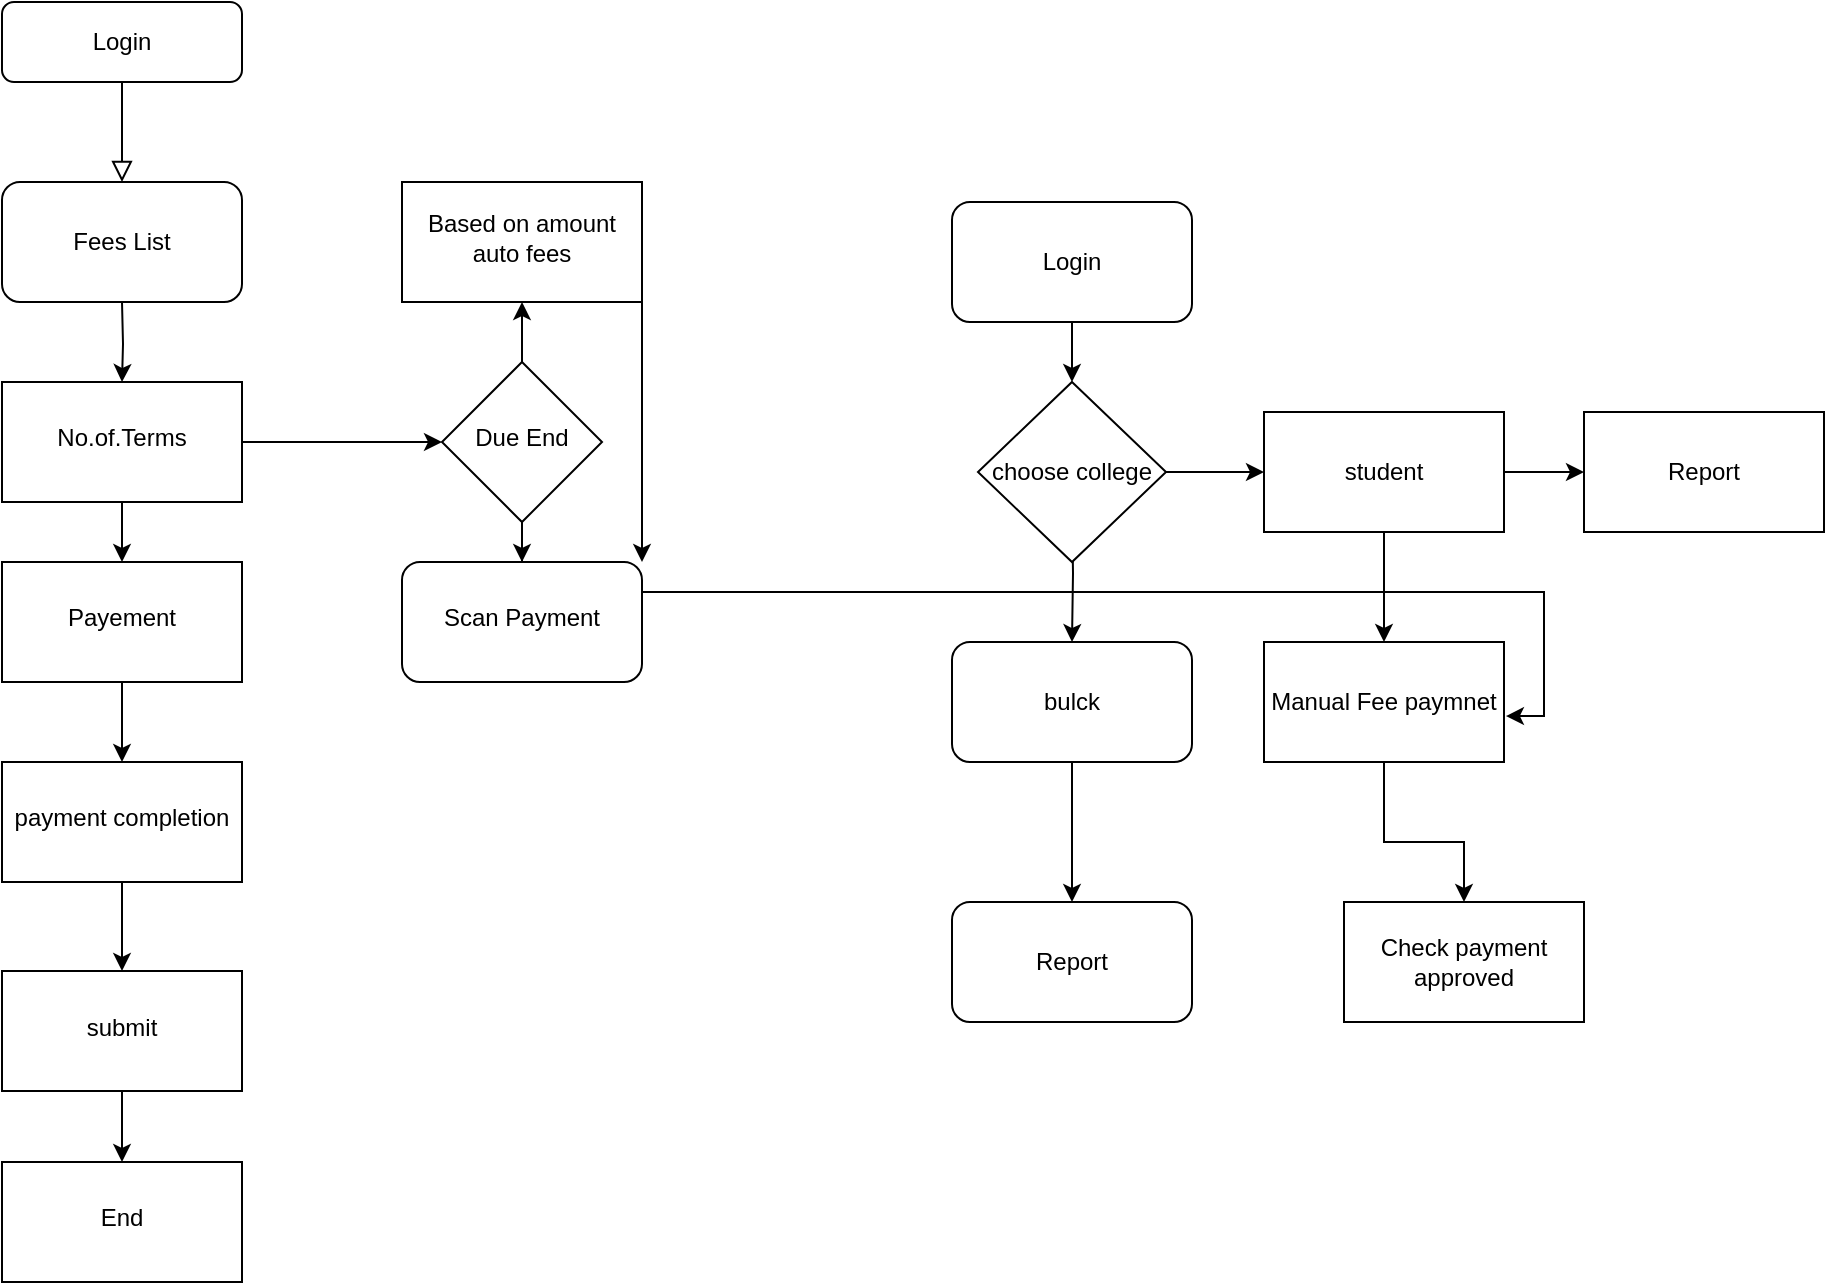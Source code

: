 <mxfile version="24.7.16">
  <diagram id="C5RBs43oDa-KdzZeNtuy" name="Page-1">
    <mxGraphModel dx="1434" dy="820" grid="1" gridSize="10" guides="1" tooltips="1" connect="1" arrows="1" fold="1" page="1" pageScale="1" pageWidth="1169" pageHeight="1654" math="0" shadow="0">
      <root>
        <mxCell id="WIyWlLk6GJQsqaUBKTNV-0" />
        <mxCell id="WIyWlLk6GJQsqaUBKTNV-1" parent="WIyWlLk6GJQsqaUBKTNV-0" />
        <mxCell id="WIyWlLk6GJQsqaUBKTNV-2" value="" style="rounded=0;html=1;jettySize=auto;orthogonalLoop=1;fontSize=11;endArrow=block;endFill=0;endSize=8;strokeWidth=1;shadow=0;labelBackgroundColor=none;edgeStyle=orthogonalEdgeStyle;" parent="WIyWlLk6GJQsqaUBKTNV-1" source="WIyWlLk6GJQsqaUBKTNV-3" edge="1">
          <mxGeometry relative="1" as="geometry">
            <mxPoint x="170" y="170" as="targetPoint" />
          </mxGeometry>
        </mxCell>
        <mxCell id="WIyWlLk6GJQsqaUBKTNV-3" value="Login" style="rounded=1;whiteSpace=wrap;html=1;fontSize=12;glass=0;strokeWidth=1;shadow=0;" parent="WIyWlLk6GJQsqaUBKTNV-1" vertex="1">
          <mxGeometry x="110" y="80" width="120" height="40" as="geometry" />
        </mxCell>
        <mxCell id="upbcWurZrP7KiI8Nadkp-1" value="" style="edgeStyle=orthogonalEdgeStyle;rounded=0;orthogonalLoop=1;jettySize=auto;html=1;" edge="1" parent="WIyWlLk6GJQsqaUBKTNV-1" target="upbcWurZrP7KiI8Nadkp-0">
          <mxGeometry relative="1" as="geometry">
            <mxPoint x="170" y="230" as="sourcePoint" />
          </mxGeometry>
        </mxCell>
        <mxCell id="upbcWurZrP7KiI8Nadkp-3" value="" style="edgeStyle=orthogonalEdgeStyle;rounded=0;orthogonalLoop=1;jettySize=auto;html=1;" edge="1" parent="WIyWlLk6GJQsqaUBKTNV-1" source="upbcWurZrP7KiI8Nadkp-0" target="upbcWurZrP7KiI8Nadkp-2">
          <mxGeometry relative="1" as="geometry" />
        </mxCell>
        <mxCell id="upbcWurZrP7KiI8Nadkp-31" value="" style="edgeStyle=orthogonalEdgeStyle;rounded=0;orthogonalLoop=1;jettySize=auto;html=1;" edge="1" parent="WIyWlLk6GJQsqaUBKTNV-1" source="upbcWurZrP7KiI8Nadkp-0" target="upbcWurZrP7KiI8Nadkp-30">
          <mxGeometry relative="1" as="geometry" />
        </mxCell>
        <mxCell id="upbcWurZrP7KiI8Nadkp-0" value="No.of.Terms" style="whiteSpace=wrap;html=1;shadow=0;strokeWidth=1;spacing=6;spacingTop=-4;" vertex="1" parent="WIyWlLk6GJQsqaUBKTNV-1">
          <mxGeometry x="110" y="270" width="120" height="60" as="geometry" />
        </mxCell>
        <mxCell id="upbcWurZrP7KiI8Nadkp-5" value="" style="edgeStyle=orthogonalEdgeStyle;rounded=0;orthogonalLoop=1;jettySize=auto;html=1;" edge="1" parent="WIyWlLk6GJQsqaUBKTNV-1" source="upbcWurZrP7KiI8Nadkp-2" target="upbcWurZrP7KiI8Nadkp-4">
          <mxGeometry relative="1" as="geometry" />
        </mxCell>
        <mxCell id="upbcWurZrP7KiI8Nadkp-2" value="Payement" style="whiteSpace=wrap;html=1;shadow=0;strokeWidth=1;spacing=6;spacingTop=-4;" vertex="1" parent="WIyWlLk6GJQsqaUBKTNV-1">
          <mxGeometry x="110" y="360" width="120" height="60" as="geometry" />
        </mxCell>
        <mxCell id="upbcWurZrP7KiI8Nadkp-7" value="" style="edgeStyle=orthogonalEdgeStyle;rounded=0;orthogonalLoop=1;jettySize=auto;html=1;" edge="1" parent="WIyWlLk6GJQsqaUBKTNV-1" source="upbcWurZrP7KiI8Nadkp-4" target="upbcWurZrP7KiI8Nadkp-6">
          <mxGeometry relative="1" as="geometry" />
        </mxCell>
        <mxCell id="upbcWurZrP7KiI8Nadkp-4" value="payment completion" style="whiteSpace=wrap;html=1;shadow=0;strokeWidth=1;spacing=6;spacingTop=-4;" vertex="1" parent="WIyWlLk6GJQsqaUBKTNV-1">
          <mxGeometry x="110" y="460" width="120" height="60" as="geometry" />
        </mxCell>
        <mxCell id="upbcWurZrP7KiI8Nadkp-9" value="" style="edgeStyle=orthogonalEdgeStyle;rounded=0;orthogonalLoop=1;jettySize=auto;html=1;" edge="1" parent="WIyWlLk6GJQsqaUBKTNV-1" source="upbcWurZrP7KiI8Nadkp-6" target="upbcWurZrP7KiI8Nadkp-8">
          <mxGeometry relative="1" as="geometry" />
        </mxCell>
        <mxCell id="upbcWurZrP7KiI8Nadkp-6" value="submit" style="whiteSpace=wrap;html=1;shadow=0;strokeWidth=1;spacing=6;spacingTop=-4;" vertex="1" parent="WIyWlLk6GJQsqaUBKTNV-1">
          <mxGeometry x="110" y="564.5" width="120" height="60" as="geometry" />
        </mxCell>
        <mxCell id="upbcWurZrP7KiI8Nadkp-8" value="End" style="whiteSpace=wrap;html=1;shadow=0;strokeWidth=1;spacing=6;spacingTop=-4;" vertex="1" parent="WIyWlLk6GJQsqaUBKTNV-1">
          <mxGeometry x="110" y="660" width="120" height="60" as="geometry" />
        </mxCell>
        <mxCell id="upbcWurZrP7KiI8Nadkp-10" value="Fees List" style="rounded=1;whiteSpace=wrap;html=1;" vertex="1" parent="WIyWlLk6GJQsqaUBKTNV-1">
          <mxGeometry x="110" y="170" width="120" height="60" as="geometry" />
        </mxCell>
        <mxCell id="upbcWurZrP7KiI8Nadkp-14" value="" style="edgeStyle=orthogonalEdgeStyle;rounded=0;orthogonalLoop=1;jettySize=auto;html=1;" edge="1" parent="WIyWlLk6GJQsqaUBKTNV-1" source="upbcWurZrP7KiI8Nadkp-11">
          <mxGeometry relative="1" as="geometry">
            <mxPoint x="645" y="270" as="targetPoint" />
          </mxGeometry>
        </mxCell>
        <mxCell id="upbcWurZrP7KiI8Nadkp-11" value="Login" style="rounded=1;whiteSpace=wrap;html=1;" vertex="1" parent="WIyWlLk6GJQsqaUBKTNV-1">
          <mxGeometry x="585" y="180" width="120" height="60" as="geometry" />
        </mxCell>
        <mxCell id="upbcWurZrP7KiI8Nadkp-16" value="" style="edgeStyle=orthogonalEdgeStyle;rounded=0;orthogonalLoop=1;jettySize=auto;html=1;" edge="1" parent="WIyWlLk6GJQsqaUBKTNV-1" target="upbcWurZrP7KiI8Nadkp-15">
          <mxGeometry relative="1" as="geometry">
            <mxPoint x="645" y="330" as="sourcePoint" />
          </mxGeometry>
        </mxCell>
        <mxCell id="upbcWurZrP7KiI8Nadkp-25" value="" style="edgeStyle=orthogonalEdgeStyle;rounded=0;orthogonalLoop=1;jettySize=auto;html=1;" edge="1" parent="WIyWlLk6GJQsqaUBKTNV-1" source="upbcWurZrP7KiI8Nadkp-15" target="upbcWurZrP7KiI8Nadkp-24">
          <mxGeometry relative="1" as="geometry" />
        </mxCell>
        <mxCell id="upbcWurZrP7KiI8Nadkp-15" value="bulck" style="whiteSpace=wrap;html=1;rounded=1;" vertex="1" parent="WIyWlLk6GJQsqaUBKTNV-1">
          <mxGeometry x="585" y="400" width="120" height="60" as="geometry" />
        </mxCell>
        <mxCell id="upbcWurZrP7KiI8Nadkp-21" value="" style="edgeStyle=orthogonalEdgeStyle;rounded=0;orthogonalLoop=1;jettySize=auto;html=1;" edge="1" parent="WIyWlLk6GJQsqaUBKTNV-1" source="upbcWurZrP7KiI8Nadkp-19" target="upbcWurZrP7KiI8Nadkp-20">
          <mxGeometry relative="1" as="geometry" />
        </mxCell>
        <mxCell id="upbcWurZrP7KiI8Nadkp-19" value="choose college" style="rhombus;whiteSpace=wrap;html=1;" vertex="1" parent="WIyWlLk6GJQsqaUBKTNV-1">
          <mxGeometry x="598" y="270" width="94" height="90" as="geometry" />
        </mxCell>
        <mxCell id="upbcWurZrP7KiI8Nadkp-23" value="" style="edgeStyle=orthogonalEdgeStyle;rounded=0;orthogonalLoop=1;jettySize=auto;html=1;" edge="1" parent="WIyWlLk6GJQsqaUBKTNV-1" source="upbcWurZrP7KiI8Nadkp-20" target="upbcWurZrP7KiI8Nadkp-22">
          <mxGeometry relative="1" as="geometry" />
        </mxCell>
        <mxCell id="upbcWurZrP7KiI8Nadkp-27" value="" style="edgeStyle=orthogonalEdgeStyle;rounded=0;orthogonalLoop=1;jettySize=auto;html=1;" edge="1" parent="WIyWlLk6GJQsqaUBKTNV-1" source="upbcWurZrP7KiI8Nadkp-20" target="upbcWurZrP7KiI8Nadkp-26">
          <mxGeometry relative="1" as="geometry" />
        </mxCell>
        <mxCell id="upbcWurZrP7KiI8Nadkp-20" value="student" style="whiteSpace=wrap;html=1;" vertex="1" parent="WIyWlLk6GJQsqaUBKTNV-1">
          <mxGeometry x="741" y="285" width="120" height="60" as="geometry" />
        </mxCell>
        <mxCell id="upbcWurZrP7KiI8Nadkp-22" value="Report" style="whiteSpace=wrap;html=1;" vertex="1" parent="WIyWlLk6GJQsqaUBKTNV-1">
          <mxGeometry x="901" y="285" width="120" height="60" as="geometry" />
        </mxCell>
        <mxCell id="upbcWurZrP7KiI8Nadkp-24" value="Report" style="whiteSpace=wrap;html=1;rounded=1;" vertex="1" parent="WIyWlLk6GJQsqaUBKTNV-1">
          <mxGeometry x="585" y="530" width="120" height="60" as="geometry" />
        </mxCell>
        <mxCell id="upbcWurZrP7KiI8Nadkp-29" value="" style="edgeStyle=orthogonalEdgeStyle;rounded=0;orthogonalLoop=1;jettySize=auto;html=1;" edge="1" parent="WIyWlLk6GJQsqaUBKTNV-1" source="upbcWurZrP7KiI8Nadkp-26" target="upbcWurZrP7KiI8Nadkp-28">
          <mxGeometry relative="1" as="geometry">
            <Array as="points">
              <mxPoint x="801" y="500" />
              <mxPoint x="841" y="500" />
            </Array>
          </mxGeometry>
        </mxCell>
        <mxCell id="upbcWurZrP7KiI8Nadkp-26" value="Manual Fee paymnet" style="whiteSpace=wrap;html=1;" vertex="1" parent="WIyWlLk6GJQsqaUBKTNV-1">
          <mxGeometry x="741" y="400" width="120" height="60" as="geometry" />
        </mxCell>
        <mxCell id="upbcWurZrP7KiI8Nadkp-28" value="Check payment approved" style="whiteSpace=wrap;html=1;" vertex="1" parent="WIyWlLk6GJQsqaUBKTNV-1">
          <mxGeometry x="781" y="530" width="120" height="60" as="geometry" />
        </mxCell>
        <mxCell id="upbcWurZrP7KiI8Nadkp-33" value="" style="edgeStyle=orthogonalEdgeStyle;rounded=0;orthogonalLoop=1;jettySize=auto;html=1;" edge="1" parent="WIyWlLk6GJQsqaUBKTNV-1" source="upbcWurZrP7KiI8Nadkp-30" target="upbcWurZrP7KiI8Nadkp-32">
          <mxGeometry relative="1" as="geometry" />
        </mxCell>
        <mxCell id="upbcWurZrP7KiI8Nadkp-35" value="" style="edgeStyle=orthogonalEdgeStyle;rounded=0;orthogonalLoop=1;jettySize=auto;html=1;" edge="1" parent="WIyWlLk6GJQsqaUBKTNV-1" source="upbcWurZrP7KiI8Nadkp-30" target="upbcWurZrP7KiI8Nadkp-34">
          <mxGeometry relative="1" as="geometry" />
        </mxCell>
        <mxCell id="upbcWurZrP7KiI8Nadkp-30" value="Due End" style="rhombus;whiteSpace=wrap;html=1;shadow=0;strokeWidth=1;spacing=6;spacingTop=-4;" vertex="1" parent="WIyWlLk6GJQsqaUBKTNV-1">
          <mxGeometry x="330" y="260" width="80" height="80" as="geometry" />
        </mxCell>
        <mxCell id="upbcWurZrP7KiI8Nadkp-32" value="Scan Payment" style="rounded=1;whiteSpace=wrap;html=1;shadow=0;strokeWidth=1;spacing=6;spacingTop=-4;" vertex="1" parent="WIyWlLk6GJQsqaUBKTNV-1">
          <mxGeometry x="310" y="360" width="120" height="60" as="geometry" />
        </mxCell>
        <mxCell id="upbcWurZrP7KiI8Nadkp-40" style="edgeStyle=orthogonalEdgeStyle;rounded=0;orthogonalLoop=1;jettySize=auto;html=1;exitX=1;exitY=1;exitDx=0;exitDy=0;entryX=1;entryY=0;entryDx=0;entryDy=0;" edge="1" parent="WIyWlLk6GJQsqaUBKTNV-1" source="upbcWurZrP7KiI8Nadkp-34" target="upbcWurZrP7KiI8Nadkp-32">
          <mxGeometry relative="1" as="geometry" />
        </mxCell>
        <mxCell id="upbcWurZrP7KiI8Nadkp-34" value="Based on amount auto fees" style="whiteSpace=wrap;html=1;shadow=0;strokeWidth=1;spacing=6;spacingTop=-4;" vertex="1" parent="WIyWlLk6GJQsqaUBKTNV-1">
          <mxGeometry x="310" y="170" width="120" height="60" as="geometry" />
        </mxCell>
        <mxCell id="upbcWurZrP7KiI8Nadkp-38" style="edgeStyle=orthogonalEdgeStyle;rounded=0;orthogonalLoop=1;jettySize=auto;html=1;exitX=1;exitY=0.25;exitDx=0;exitDy=0;entryX=1.008;entryY=0.617;entryDx=0;entryDy=0;entryPerimeter=0;" edge="1" parent="WIyWlLk6GJQsqaUBKTNV-1" source="upbcWurZrP7KiI8Nadkp-32" target="upbcWurZrP7KiI8Nadkp-26">
          <mxGeometry relative="1" as="geometry" />
        </mxCell>
      </root>
    </mxGraphModel>
  </diagram>
</mxfile>
